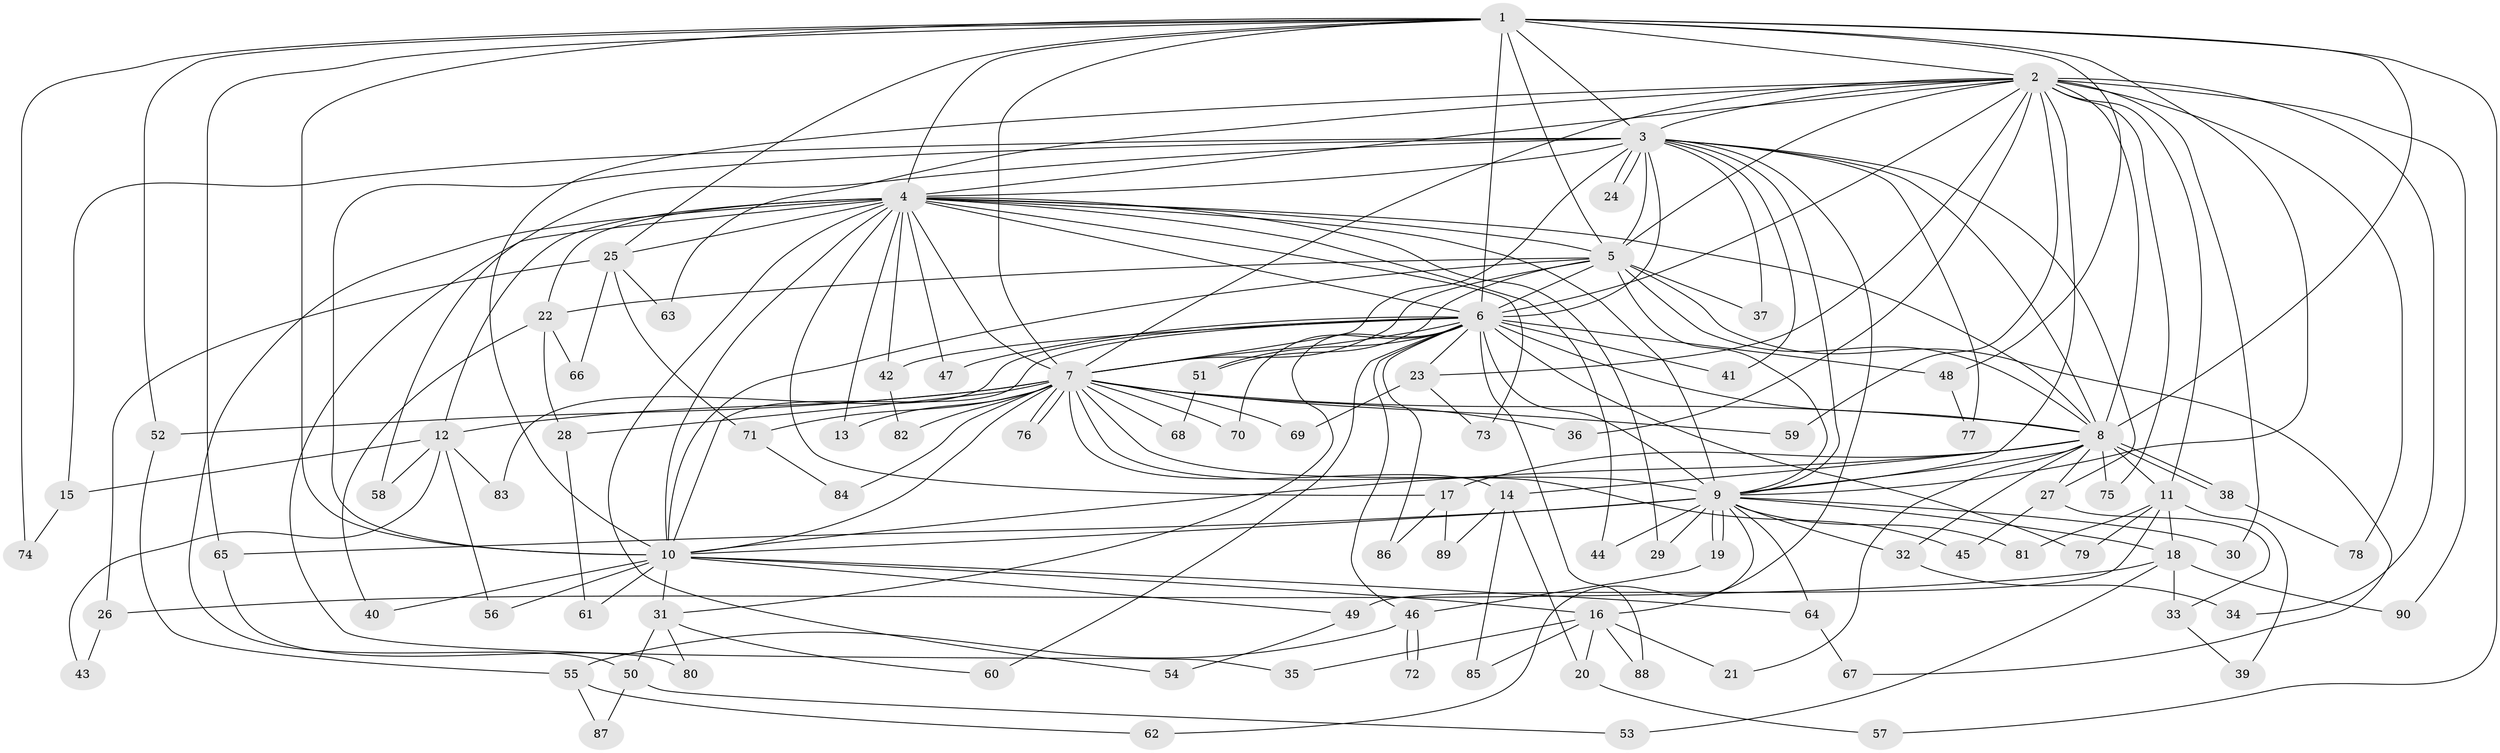 // coarse degree distribution, {14: 0.015873015873015872, 19: 0.015873015873015872, 22: 0.015873015873015872, 20: 0.015873015873015872, 12: 0.015873015873015872, 18: 0.031746031746031744, 25: 0.015873015873015872, 17: 0.015873015873015872, 7: 0.047619047619047616, 2: 0.5079365079365079, 3: 0.19047619047619047, 6: 0.031746031746031744, 4: 0.047619047619047616, 5: 0.031746031746031744}
// Generated by graph-tools (version 1.1) at 2025/23/03/03/25 07:23:36]
// undirected, 90 vertices, 205 edges
graph export_dot {
graph [start="1"]
  node [color=gray90,style=filled];
  1;
  2;
  3;
  4;
  5;
  6;
  7;
  8;
  9;
  10;
  11;
  12;
  13;
  14;
  15;
  16;
  17;
  18;
  19;
  20;
  21;
  22;
  23;
  24;
  25;
  26;
  27;
  28;
  29;
  30;
  31;
  32;
  33;
  34;
  35;
  36;
  37;
  38;
  39;
  40;
  41;
  42;
  43;
  44;
  45;
  46;
  47;
  48;
  49;
  50;
  51;
  52;
  53;
  54;
  55;
  56;
  57;
  58;
  59;
  60;
  61;
  62;
  63;
  64;
  65;
  66;
  67;
  68;
  69;
  70;
  71;
  72;
  73;
  74;
  75;
  76;
  77;
  78;
  79;
  80;
  81;
  82;
  83;
  84;
  85;
  86;
  87;
  88;
  89;
  90;
  1 -- 2;
  1 -- 3;
  1 -- 4;
  1 -- 5;
  1 -- 6;
  1 -- 7;
  1 -- 8;
  1 -- 9;
  1 -- 10;
  1 -- 25;
  1 -- 48;
  1 -- 52;
  1 -- 57;
  1 -- 65;
  1 -- 74;
  2 -- 3;
  2 -- 4;
  2 -- 5;
  2 -- 6;
  2 -- 7;
  2 -- 8;
  2 -- 9;
  2 -- 10;
  2 -- 11;
  2 -- 23;
  2 -- 30;
  2 -- 34;
  2 -- 36;
  2 -- 59;
  2 -- 63;
  2 -- 75;
  2 -- 78;
  2 -- 90;
  3 -- 4;
  3 -- 5;
  3 -- 6;
  3 -- 7;
  3 -- 8;
  3 -- 9;
  3 -- 10;
  3 -- 15;
  3 -- 16;
  3 -- 24;
  3 -- 24;
  3 -- 27;
  3 -- 37;
  3 -- 41;
  3 -- 58;
  3 -- 77;
  4 -- 5;
  4 -- 6;
  4 -- 7;
  4 -- 8;
  4 -- 9;
  4 -- 10;
  4 -- 12;
  4 -- 13;
  4 -- 17;
  4 -- 22;
  4 -- 25;
  4 -- 29;
  4 -- 35;
  4 -- 42;
  4 -- 44;
  4 -- 47;
  4 -- 50;
  4 -- 54;
  4 -- 73;
  5 -- 6;
  5 -- 7;
  5 -- 8;
  5 -- 9;
  5 -- 10;
  5 -- 22;
  5 -- 37;
  5 -- 51;
  5 -- 67;
  6 -- 7;
  6 -- 8;
  6 -- 9;
  6 -- 10;
  6 -- 23;
  6 -- 31;
  6 -- 41;
  6 -- 42;
  6 -- 46;
  6 -- 47;
  6 -- 48;
  6 -- 51;
  6 -- 60;
  6 -- 70;
  6 -- 79;
  6 -- 83;
  6 -- 86;
  6 -- 88;
  7 -- 8;
  7 -- 9;
  7 -- 10;
  7 -- 12;
  7 -- 13;
  7 -- 14;
  7 -- 28;
  7 -- 36;
  7 -- 45;
  7 -- 52;
  7 -- 59;
  7 -- 68;
  7 -- 69;
  7 -- 70;
  7 -- 71;
  7 -- 76;
  7 -- 76;
  7 -- 82;
  7 -- 84;
  8 -- 9;
  8 -- 10;
  8 -- 11;
  8 -- 14;
  8 -- 17;
  8 -- 21;
  8 -- 27;
  8 -- 32;
  8 -- 38;
  8 -- 38;
  8 -- 75;
  9 -- 10;
  9 -- 18;
  9 -- 19;
  9 -- 19;
  9 -- 29;
  9 -- 30;
  9 -- 32;
  9 -- 44;
  9 -- 62;
  9 -- 64;
  9 -- 65;
  9 -- 81;
  10 -- 16;
  10 -- 31;
  10 -- 40;
  10 -- 49;
  10 -- 56;
  10 -- 61;
  10 -- 64;
  11 -- 18;
  11 -- 39;
  11 -- 49;
  11 -- 79;
  11 -- 81;
  12 -- 15;
  12 -- 43;
  12 -- 56;
  12 -- 58;
  12 -- 83;
  14 -- 20;
  14 -- 85;
  14 -- 89;
  15 -- 74;
  16 -- 20;
  16 -- 21;
  16 -- 35;
  16 -- 85;
  16 -- 88;
  17 -- 86;
  17 -- 89;
  18 -- 26;
  18 -- 33;
  18 -- 53;
  18 -- 90;
  19 -- 46;
  20 -- 57;
  22 -- 28;
  22 -- 40;
  22 -- 66;
  23 -- 69;
  23 -- 73;
  25 -- 26;
  25 -- 63;
  25 -- 66;
  25 -- 71;
  26 -- 43;
  27 -- 33;
  27 -- 45;
  28 -- 61;
  31 -- 50;
  31 -- 60;
  31 -- 80;
  32 -- 34;
  33 -- 39;
  38 -- 78;
  42 -- 82;
  46 -- 55;
  46 -- 72;
  46 -- 72;
  48 -- 77;
  49 -- 54;
  50 -- 53;
  50 -- 87;
  51 -- 68;
  52 -- 55;
  55 -- 62;
  55 -- 87;
  64 -- 67;
  65 -- 80;
  71 -- 84;
}
